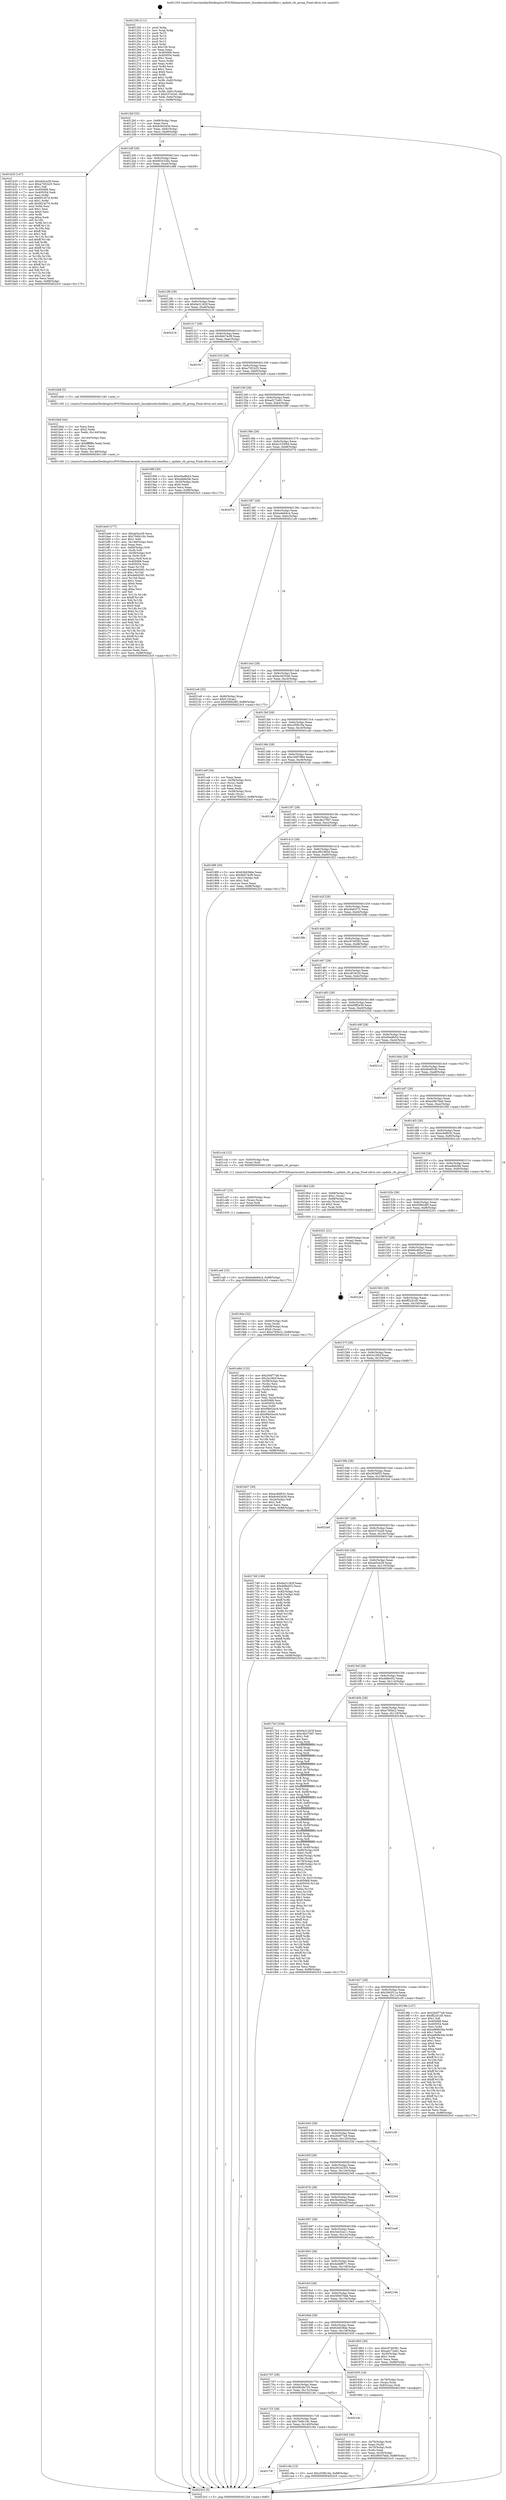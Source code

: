 digraph "0x401250" {
  label = "0x401250 (/mnt/c/Users/mathe/Desktop/tcc/POCII/binaries/extr_linuxkernelschedfair.c_update_cfs_group_Final-ollvm.out::main(0))"
  labelloc = "t"
  node[shape=record]

  Entry [label="",width=0.3,height=0.3,shape=circle,fillcolor=black,style=filled]
  "0x4012bf" [label="{
     0x4012bf [32]\l
     | [instrs]\l
     &nbsp;&nbsp;0x4012bf \<+6\>: mov -0x88(%rbp),%eax\l
     &nbsp;&nbsp;0x4012c5 \<+2\>: mov %eax,%ecx\l
     &nbsp;&nbsp;0x4012c7 \<+6\>: sub $0x8c943d3d,%ecx\l
     &nbsp;&nbsp;0x4012cd \<+6\>: mov %eax,-0x9c(%rbp)\l
     &nbsp;&nbsp;0x4012d3 \<+6\>: mov %ecx,-0xa0(%rbp)\l
     &nbsp;&nbsp;0x4012d9 \<+6\>: je 0000000000401b25 \<main+0x8d5\>\l
  }"]
  "0x401b25" [label="{
     0x401b25 [147]\l
     | [instrs]\l
     &nbsp;&nbsp;0x401b25 \<+5\>: mov $0xab5ce29,%eax\l
     &nbsp;&nbsp;0x401b2a \<+5\>: mov $0xa75f1b25,%ecx\l
     &nbsp;&nbsp;0x401b2f \<+2\>: mov $0x1,%dl\l
     &nbsp;&nbsp;0x401b31 \<+7\>: mov 0x405068,%esi\l
     &nbsp;&nbsp;0x401b38 \<+7\>: mov 0x405054,%edi\l
     &nbsp;&nbsp;0x401b3f \<+3\>: mov %esi,%r8d\l
     &nbsp;&nbsp;0x401b42 \<+7\>: sub $0x6f1457d,%r8d\l
     &nbsp;&nbsp;0x401b49 \<+4\>: sub $0x1,%r8d\l
     &nbsp;&nbsp;0x401b4d \<+7\>: add $0x6f1457d,%r8d\l
     &nbsp;&nbsp;0x401b54 \<+4\>: imul %r8d,%esi\l
     &nbsp;&nbsp;0x401b58 \<+3\>: and $0x1,%esi\l
     &nbsp;&nbsp;0x401b5b \<+3\>: cmp $0x0,%esi\l
     &nbsp;&nbsp;0x401b5e \<+4\>: sete %r9b\l
     &nbsp;&nbsp;0x401b62 \<+3\>: cmp $0xa,%edi\l
     &nbsp;&nbsp;0x401b65 \<+4\>: setl %r10b\l
     &nbsp;&nbsp;0x401b69 \<+3\>: mov %r9b,%r11b\l
     &nbsp;&nbsp;0x401b6c \<+4\>: xor $0xff,%r11b\l
     &nbsp;&nbsp;0x401b70 \<+3\>: mov %r10b,%bl\l
     &nbsp;&nbsp;0x401b73 \<+3\>: xor $0xff,%bl\l
     &nbsp;&nbsp;0x401b76 \<+3\>: xor $0x1,%dl\l
     &nbsp;&nbsp;0x401b79 \<+3\>: mov %r11b,%r14b\l
     &nbsp;&nbsp;0x401b7c \<+4\>: and $0xff,%r14b\l
     &nbsp;&nbsp;0x401b80 \<+3\>: and %dl,%r9b\l
     &nbsp;&nbsp;0x401b83 \<+3\>: mov %bl,%r15b\l
     &nbsp;&nbsp;0x401b86 \<+4\>: and $0xff,%r15b\l
     &nbsp;&nbsp;0x401b8a \<+3\>: and %dl,%r10b\l
     &nbsp;&nbsp;0x401b8d \<+3\>: or %r9b,%r14b\l
     &nbsp;&nbsp;0x401b90 \<+3\>: or %r10b,%r15b\l
     &nbsp;&nbsp;0x401b93 \<+3\>: xor %r15b,%r14b\l
     &nbsp;&nbsp;0x401b96 \<+3\>: or %bl,%r11b\l
     &nbsp;&nbsp;0x401b99 \<+4\>: xor $0xff,%r11b\l
     &nbsp;&nbsp;0x401b9d \<+3\>: or $0x1,%dl\l
     &nbsp;&nbsp;0x401ba0 \<+3\>: and %dl,%r11b\l
     &nbsp;&nbsp;0x401ba3 \<+3\>: or %r11b,%r14b\l
     &nbsp;&nbsp;0x401ba6 \<+4\>: test $0x1,%r14b\l
     &nbsp;&nbsp;0x401baa \<+3\>: cmovne %ecx,%eax\l
     &nbsp;&nbsp;0x401bad \<+6\>: mov %eax,-0x88(%rbp)\l
     &nbsp;&nbsp;0x401bb3 \<+5\>: jmp 00000000004023c5 \<main+0x1175\>\l
  }"]
  "0x4012df" [label="{
     0x4012df [28]\l
     | [instrs]\l
     &nbsp;&nbsp;0x4012df \<+5\>: jmp 00000000004012e4 \<main+0x94\>\l
     &nbsp;&nbsp;0x4012e4 \<+6\>: mov -0x9c(%rbp),%eax\l
     &nbsp;&nbsp;0x4012ea \<+5\>: sub $0x903c32bc,%eax\l
     &nbsp;&nbsp;0x4012ef \<+6\>: mov %eax,-0xa4(%rbp)\l
     &nbsp;&nbsp;0x4012f5 \<+6\>: je 0000000000401d88 \<main+0xb38\>\l
  }"]
  Exit [label="",width=0.3,height=0.3,shape=circle,fillcolor=black,style=filled,peripheries=2]
  "0x401d88" [label="{
     0x401d88\l
  }", style=dashed]
  "0x4012fb" [label="{
     0x4012fb [28]\l
     | [instrs]\l
     &nbsp;&nbsp;0x4012fb \<+5\>: jmp 0000000000401300 \<main+0xb0\>\l
     &nbsp;&nbsp;0x401300 \<+6\>: mov -0x9c(%rbp),%eax\l
     &nbsp;&nbsp;0x401306 \<+5\>: sub $0x9a31263f,%eax\l
     &nbsp;&nbsp;0x40130b \<+6\>: mov %eax,-0xa8(%rbp)\l
     &nbsp;&nbsp;0x401311 \<+6\>: je 0000000000402216 \<main+0xfc6\>\l
  }"]
  "0x401ce6" [label="{
     0x401ce6 [15]\l
     | [instrs]\l
     &nbsp;&nbsp;0x401ce6 \<+10\>: movl $0xba9e64c4,-0x88(%rbp)\l
     &nbsp;&nbsp;0x401cf0 \<+5\>: jmp 00000000004023c5 \<main+0x1175\>\l
  }"]
  "0x402216" [label="{
     0x402216\l
  }", style=dashed]
  "0x401317" [label="{
     0x401317 [28]\l
     | [instrs]\l
     &nbsp;&nbsp;0x401317 \<+5\>: jmp 000000000040131c \<main+0xcc\>\l
     &nbsp;&nbsp;0x40131c \<+6\>: mov -0x9c(%rbp),%eax\l
     &nbsp;&nbsp;0x401322 \<+5\>: sub $0x9d474cf9,%eax\l
     &nbsp;&nbsp;0x401327 \<+6\>: mov %eax,-0xac(%rbp)\l
     &nbsp;&nbsp;0x40132d \<+6\>: je 0000000000401917 \<main+0x6c7\>\l
  }"]
  "0x401cd7" [label="{
     0x401cd7 [15]\l
     | [instrs]\l
     &nbsp;&nbsp;0x401cd7 \<+4\>: mov -0x60(%rbp),%rax\l
     &nbsp;&nbsp;0x401cdb \<+3\>: mov (%rax),%rax\l
     &nbsp;&nbsp;0x401cde \<+3\>: mov %rax,%rdi\l
     &nbsp;&nbsp;0x401ce1 \<+5\>: call 0000000000401030 \<free@plt\>\l
     | [calls]\l
     &nbsp;&nbsp;0x401030 \{1\} (unknown)\l
  }"]
  "0x401917" [label="{
     0x401917\l
  }", style=dashed]
  "0x401333" [label="{
     0x401333 [28]\l
     | [instrs]\l
     &nbsp;&nbsp;0x401333 \<+5\>: jmp 0000000000401338 \<main+0xe8\>\l
     &nbsp;&nbsp;0x401338 \<+6\>: mov -0x9c(%rbp),%eax\l
     &nbsp;&nbsp;0x40133e \<+5\>: sub $0xa75f1b25,%eax\l
     &nbsp;&nbsp;0x401343 \<+6\>: mov %eax,-0xb0(%rbp)\l
     &nbsp;&nbsp;0x401349 \<+6\>: je 0000000000401bb8 \<main+0x968\>\l
  }"]
  "0x40173f" [label="{
     0x40173f\l
  }", style=dashed]
  "0x401bb8" [label="{
     0x401bb8 [5]\l
     | [instrs]\l
     &nbsp;&nbsp;0x401bb8 \<+5\>: call 0000000000401160 \<next_i\>\l
     | [calls]\l
     &nbsp;&nbsp;0x401160 \{1\} (/mnt/c/Users/mathe/Desktop/tcc/POCII/binaries/extr_linuxkernelschedfair.c_update_cfs_group_Final-ollvm.out::next_i)\l
  }"]
  "0x40134f" [label="{
     0x40134f [28]\l
     | [instrs]\l
     &nbsp;&nbsp;0x40134f \<+5\>: jmp 0000000000401354 \<main+0x104\>\l
     &nbsp;&nbsp;0x401354 \<+6\>: mov -0x9c(%rbp),%eax\l
     &nbsp;&nbsp;0x40135a \<+5\>: sub $0xad272e81,%eax\l
     &nbsp;&nbsp;0x40135f \<+6\>: mov %eax,-0xb4(%rbp)\l
     &nbsp;&nbsp;0x401365 \<+6\>: je 000000000040199f \<main+0x74f\>\l
  }"]
  "0x401c9a" [label="{
     0x401c9a [15]\l
     | [instrs]\l
     &nbsp;&nbsp;0x401c9a \<+10\>: movl $0xc05fb19a,-0x88(%rbp)\l
     &nbsp;&nbsp;0x401ca4 \<+5\>: jmp 00000000004023c5 \<main+0x1175\>\l
  }"]
  "0x40199f" [label="{
     0x40199f [30]\l
     | [instrs]\l
     &nbsp;&nbsp;0x40199f \<+5\>: mov $0xd5edfe54,%eax\l
     &nbsp;&nbsp;0x4019a4 \<+5\>: mov $0xedbfa5fe,%ecx\l
     &nbsp;&nbsp;0x4019a9 \<+3\>: mov -0x30(%rbp),%edx\l
     &nbsp;&nbsp;0x4019ac \<+3\>: cmp $0x0,%edx\l
     &nbsp;&nbsp;0x4019af \<+3\>: cmove %ecx,%eax\l
     &nbsp;&nbsp;0x4019b2 \<+6\>: mov %eax,-0x88(%rbp)\l
     &nbsp;&nbsp;0x4019b8 \<+5\>: jmp 00000000004023c5 \<main+0x1175\>\l
  }"]
  "0x40136b" [label="{
     0x40136b [28]\l
     | [instrs]\l
     &nbsp;&nbsp;0x40136b \<+5\>: jmp 0000000000401370 \<main+0x120\>\l
     &nbsp;&nbsp;0x401370 \<+6\>: mov -0x9c(%rbp),%eax\l
     &nbsp;&nbsp;0x401376 \<+5\>: sub $0xb1533f5d,%eax\l
     &nbsp;&nbsp;0x40137b \<+6\>: mov %eax,-0xb8(%rbp)\l
     &nbsp;&nbsp;0x401381 \<+6\>: je 000000000040207d \<main+0xe2d\>\l
  }"]
  "0x401723" [label="{
     0x401723 [28]\l
     | [instrs]\l
     &nbsp;&nbsp;0x401723 \<+5\>: jmp 0000000000401728 \<main+0x4d8\>\l
     &nbsp;&nbsp;0x401728 \<+6\>: mov -0x9c(%rbp),%eax\l
     &nbsp;&nbsp;0x40172e \<+5\>: sub $0x70d0c18c,%eax\l
     &nbsp;&nbsp;0x401733 \<+6\>: mov %eax,-0x140(%rbp)\l
     &nbsp;&nbsp;0x401739 \<+6\>: je 0000000000401c9a \<main+0xa4a\>\l
  }"]
  "0x40207d" [label="{
     0x40207d\l
  }", style=dashed]
  "0x401387" [label="{
     0x401387 [28]\l
     | [instrs]\l
     &nbsp;&nbsp;0x401387 \<+5\>: jmp 000000000040138c \<main+0x13c\>\l
     &nbsp;&nbsp;0x40138c \<+6\>: mov -0x9c(%rbp),%eax\l
     &nbsp;&nbsp;0x401392 \<+5\>: sub $0xba9e64c4,%eax\l
     &nbsp;&nbsp;0x401397 \<+6\>: mov %eax,-0xbc(%rbp)\l
     &nbsp;&nbsp;0x40139d \<+6\>: je 00000000004021e8 \<main+0xf98\>\l
  }"]
  "0x40218c" [label="{
     0x40218c\l
  }", style=dashed]
  "0x4021e8" [label="{
     0x4021e8 [25]\l
     | [instrs]\l
     &nbsp;&nbsp;0x4021e8 \<+4\>: mov -0x80(%rbp),%rax\l
     &nbsp;&nbsp;0x4021ec \<+6\>: movl $0x0,(%rax)\l
     &nbsp;&nbsp;0x4021f2 \<+10\>: movl $0xf3992df5,-0x88(%rbp)\l
     &nbsp;&nbsp;0x4021fc \<+5\>: jmp 00000000004023c5 \<main+0x1175\>\l
  }"]
  "0x4013a3" [label="{
     0x4013a3 [28]\l
     | [instrs]\l
     &nbsp;&nbsp;0x4013a3 \<+5\>: jmp 00000000004013a8 \<main+0x158\>\l
     &nbsp;&nbsp;0x4013a8 \<+6\>: mov -0x9c(%rbp),%eax\l
     &nbsp;&nbsp;0x4013ae \<+5\>: sub $0xbc443546,%eax\l
     &nbsp;&nbsp;0x4013b3 \<+6\>: mov %eax,-0xc0(%rbp)\l
     &nbsp;&nbsp;0x4013b9 \<+6\>: je 000000000040211f \<main+0xecf\>\l
  }"]
  "0x401be9" [label="{
     0x401be9 [177]\l
     | [instrs]\l
     &nbsp;&nbsp;0x401be9 \<+5\>: mov $0xab5ce29,%ecx\l
     &nbsp;&nbsp;0x401bee \<+5\>: mov $0x70d0c18c,%edx\l
     &nbsp;&nbsp;0x401bf3 \<+3\>: mov $0x1,%dil\l
     &nbsp;&nbsp;0x401bf6 \<+6\>: mov -0x148(%rbp),%esi\l
     &nbsp;&nbsp;0x401bfc \<+3\>: imul %eax,%esi\l
     &nbsp;&nbsp;0x401bff \<+4\>: mov -0x60(%rbp),%r8\l
     &nbsp;&nbsp;0x401c03 \<+3\>: mov (%r8),%r8\l
     &nbsp;&nbsp;0x401c06 \<+4\>: mov -0x58(%rbp),%r9\l
     &nbsp;&nbsp;0x401c0a \<+3\>: movslq (%r9),%r9\l
     &nbsp;&nbsp;0x401c0d \<+4\>: mov %esi,(%r8,%r9,4)\l
     &nbsp;&nbsp;0x401c11 \<+7\>: mov 0x405068,%eax\l
     &nbsp;&nbsp;0x401c18 \<+7\>: mov 0x405054,%esi\l
     &nbsp;&nbsp;0x401c1f \<+3\>: mov %eax,%r10d\l
     &nbsp;&nbsp;0x401c22 \<+7\>: add $0x4e6420f1,%r10d\l
     &nbsp;&nbsp;0x401c29 \<+4\>: sub $0x1,%r10d\l
     &nbsp;&nbsp;0x401c2d \<+7\>: sub $0x4e6420f1,%r10d\l
     &nbsp;&nbsp;0x401c34 \<+4\>: imul %r10d,%eax\l
     &nbsp;&nbsp;0x401c38 \<+3\>: and $0x1,%eax\l
     &nbsp;&nbsp;0x401c3b \<+3\>: cmp $0x0,%eax\l
     &nbsp;&nbsp;0x401c3e \<+4\>: sete %r11b\l
     &nbsp;&nbsp;0x401c42 \<+3\>: cmp $0xa,%esi\l
     &nbsp;&nbsp;0x401c45 \<+3\>: setl %bl\l
     &nbsp;&nbsp;0x401c48 \<+3\>: mov %r11b,%r14b\l
     &nbsp;&nbsp;0x401c4b \<+4\>: xor $0xff,%r14b\l
     &nbsp;&nbsp;0x401c4f \<+3\>: mov %bl,%r15b\l
     &nbsp;&nbsp;0x401c52 \<+4\>: xor $0xff,%r15b\l
     &nbsp;&nbsp;0x401c56 \<+4\>: xor $0x0,%dil\l
     &nbsp;&nbsp;0x401c5a \<+3\>: mov %r14b,%r12b\l
     &nbsp;&nbsp;0x401c5d \<+4\>: and $0x0,%r12b\l
     &nbsp;&nbsp;0x401c61 \<+3\>: and %dil,%r11b\l
     &nbsp;&nbsp;0x401c64 \<+3\>: mov %r15b,%r13b\l
     &nbsp;&nbsp;0x401c67 \<+4\>: and $0x0,%r13b\l
     &nbsp;&nbsp;0x401c6b \<+3\>: and %dil,%bl\l
     &nbsp;&nbsp;0x401c6e \<+3\>: or %r11b,%r12b\l
     &nbsp;&nbsp;0x401c71 \<+3\>: or %bl,%r13b\l
     &nbsp;&nbsp;0x401c74 \<+3\>: xor %r13b,%r12b\l
     &nbsp;&nbsp;0x401c77 \<+3\>: or %r15b,%r14b\l
     &nbsp;&nbsp;0x401c7a \<+4\>: xor $0xff,%r14b\l
     &nbsp;&nbsp;0x401c7e \<+4\>: or $0x0,%dil\l
     &nbsp;&nbsp;0x401c82 \<+3\>: and %dil,%r14b\l
     &nbsp;&nbsp;0x401c85 \<+3\>: or %r14b,%r12b\l
     &nbsp;&nbsp;0x401c88 \<+4\>: test $0x1,%r12b\l
     &nbsp;&nbsp;0x401c8c \<+3\>: cmovne %edx,%ecx\l
     &nbsp;&nbsp;0x401c8f \<+6\>: mov %ecx,-0x88(%rbp)\l
     &nbsp;&nbsp;0x401c95 \<+5\>: jmp 00000000004023c5 \<main+0x1175\>\l
  }"]
  "0x40211f" [label="{
     0x40211f\l
  }", style=dashed]
  "0x4013bf" [label="{
     0x4013bf [28]\l
     | [instrs]\l
     &nbsp;&nbsp;0x4013bf \<+5\>: jmp 00000000004013c4 \<main+0x174\>\l
     &nbsp;&nbsp;0x4013c4 \<+6\>: mov -0x9c(%rbp),%eax\l
     &nbsp;&nbsp;0x4013ca \<+5\>: sub $0xc05fb19a,%eax\l
     &nbsp;&nbsp;0x4013cf \<+6\>: mov %eax,-0xc4(%rbp)\l
     &nbsp;&nbsp;0x4013d5 \<+6\>: je 0000000000401ca9 \<main+0xa59\>\l
  }"]
  "0x401bbd" [label="{
     0x401bbd [44]\l
     | [instrs]\l
     &nbsp;&nbsp;0x401bbd \<+2\>: xor %ecx,%ecx\l
     &nbsp;&nbsp;0x401bbf \<+5\>: mov $0x2,%edx\l
     &nbsp;&nbsp;0x401bc4 \<+6\>: mov %edx,-0x144(%rbp)\l
     &nbsp;&nbsp;0x401bca \<+1\>: cltd\l
     &nbsp;&nbsp;0x401bcb \<+6\>: mov -0x144(%rbp),%esi\l
     &nbsp;&nbsp;0x401bd1 \<+2\>: idiv %esi\l
     &nbsp;&nbsp;0x401bd3 \<+6\>: imul $0xfffffffe,%edx,%edx\l
     &nbsp;&nbsp;0x401bd9 \<+3\>: sub $0x1,%ecx\l
     &nbsp;&nbsp;0x401bdc \<+2\>: sub %ecx,%edx\l
     &nbsp;&nbsp;0x401bde \<+6\>: mov %edx,-0x148(%rbp)\l
     &nbsp;&nbsp;0x401be4 \<+5\>: call 0000000000401160 \<next_i\>\l
     | [calls]\l
     &nbsp;&nbsp;0x401160 \{1\} (/mnt/c/Users/mathe/Desktop/tcc/POCII/binaries/extr_linuxkernelschedfair.c_update_cfs_group_Final-ollvm.out::next_i)\l
  }"]
  "0x401ca9" [label="{
     0x401ca9 [34]\l
     | [instrs]\l
     &nbsp;&nbsp;0x401ca9 \<+2\>: xor %eax,%eax\l
     &nbsp;&nbsp;0x401cab \<+4\>: mov -0x58(%rbp),%rcx\l
     &nbsp;&nbsp;0x401caf \<+2\>: mov (%rcx),%edx\l
     &nbsp;&nbsp;0x401cb1 \<+3\>: sub $0x1,%eax\l
     &nbsp;&nbsp;0x401cb4 \<+2\>: sub %eax,%edx\l
     &nbsp;&nbsp;0x401cb6 \<+4\>: mov -0x58(%rbp),%rcx\l
     &nbsp;&nbsp;0x401cba \<+2\>: mov %edx,(%rcx)\l
     &nbsp;&nbsp;0x401cbc \<+10\>: movl $0xe785bc2,-0x88(%rbp)\l
     &nbsp;&nbsp;0x401cc6 \<+5\>: jmp 00000000004023c5 \<main+0x1175\>\l
  }"]
  "0x4013db" [label="{
     0x4013db [28]\l
     | [instrs]\l
     &nbsp;&nbsp;0x4013db \<+5\>: jmp 00000000004013e0 \<main+0x190\>\l
     &nbsp;&nbsp;0x4013e0 \<+6\>: mov -0x9c(%rbp),%eax\l
     &nbsp;&nbsp;0x4013e6 \<+5\>: sub $0xc3d97884,%eax\l
     &nbsp;&nbsp;0x4013eb \<+6\>: mov %eax,-0xc8(%rbp)\l
     &nbsp;&nbsp;0x4013f1 \<+6\>: je 00000000004021d4 \<main+0xf84\>\l
  }"]
  "0x4019da" [label="{
     0x4019da [32]\l
     | [instrs]\l
     &nbsp;&nbsp;0x4019da \<+4\>: mov -0x60(%rbp),%rdi\l
     &nbsp;&nbsp;0x4019de \<+3\>: mov %rax,(%rdi)\l
     &nbsp;&nbsp;0x4019e1 \<+4\>: mov -0x58(%rbp),%rax\l
     &nbsp;&nbsp;0x4019e5 \<+6\>: movl $0x0,(%rax)\l
     &nbsp;&nbsp;0x4019eb \<+10\>: movl $0xe785bc2,-0x88(%rbp)\l
     &nbsp;&nbsp;0x4019f5 \<+5\>: jmp 00000000004023c5 \<main+0x1175\>\l
  }"]
  "0x4021d4" [label="{
     0x4021d4\l
  }", style=dashed]
  "0x4013f7" [label="{
     0x4013f7 [28]\l
     | [instrs]\l
     &nbsp;&nbsp;0x4013f7 \<+5\>: jmp 00000000004013fc \<main+0x1ac\>\l
     &nbsp;&nbsp;0x4013fc \<+6\>: mov -0x9c(%rbp),%eax\l
     &nbsp;&nbsp;0x401402 \<+5\>: sub $0xc4b279d7,%eax\l
     &nbsp;&nbsp;0x401407 \<+6\>: mov %eax,-0xcc(%rbp)\l
     &nbsp;&nbsp;0x40140d \<+6\>: je 00000000004018f9 \<main+0x6a9\>\l
  }"]
  "0x401945" [label="{
     0x401945 [30]\l
     | [instrs]\l
     &nbsp;&nbsp;0x401945 \<+4\>: mov -0x70(%rbp),%rdi\l
     &nbsp;&nbsp;0x401949 \<+2\>: mov %eax,(%rdi)\l
     &nbsp;&nbsp;0x40194b \<+4\>: mov -0x70(%rbp),%rdi\l
     &nbsp;&nbsp;0x40194f \<+2\>: mov (%rdi),%eax\l
     &nbsp;&nbsp;0x401951 \<+3\>: mov %eax,-0x30(%rbp)\l
     &nbsp;&nbsp;0x401954 \<+10\>: movl $0x580d7bbb,-0x88(%rbp)\l
     &nbsp;&nbsp;0x40195e \<+5\>: jmp 00000000004023c5 \<main+0x1175\>\l
  }"]
  "0x4018f9" [label="{
     0x4018f9 [30]\l
     | [instrs]\l
     &nbsp;&nbsp;0x4018f9 \<+5\>: mov $0x62b638de,%eax\l
     &nbsp;&nbsp;0x4018fe \<+5\>: mov $0x9d474cf9,%ecx\l
     &nbsp;&nbsp;0x401903 \<+3\>: mov -0x31(%rbp),%dl\l
     &nbsp;&nbsp;0x401906 \<+3\>: test $0x1,%dl\l
     &nbsp;&nbsp;0x401909 \<+3\>: cmovne %ecx,%eax\l
     &nbsp;&nbsp;0x40190c \<+6\>: mov %eax,-0x88(%rbp)\l
     &nbsp;&nbsp;0x401912 \<+5\>: jmp 00000000004023c5 \<main+0x1175\>\l
  }"]
  "0x401413" [label="{
     0x401413 [28]\l
     | [instrs]\l
     &nbsp;&nbsp;0x401413 \<+5\>: jmp 0000000000401418 \<main+0x1c8\>\l
     &nbsp;&nbsp;0x401418 \<+6\>: mov -0x9c(%rbp),%eax\l
     &nbsp;&nbsp;0x40141e \<+5\>: sub $0xc691993d,%eax\l
     &nbsp;&nbsp;0x401423 \<+6\>: mov %eax,-0xd0(%rbp)\l
     &nbsp;&nbsp;0x401429 \<+6\>: je 0000000000401f22 \<main+0xcd2\>\l
  }"]
  "0x401707" [label="{
     0x401707 [28]\l
     | [instrs]\l
     &nbsp;&nbsp;0x401707 \<+5\>: jmp 000000000040170c \<main+0x4bc\>\l
     &nbsp;&nbsp;0x40170c \<+6\>: mov -0x9c(%rbp),%eax\l
     &nbsp;&nbsp;0x401712 \<+5\>: sub $0x682de720,%eax\l
     &nbsp;&nbsp;0x401717 \<+6\>: mov %eax,-0x13c(%rbp)\l
     &nbsp;&nbsp;0x40171d \<+6\>: je 000000000040218c \<main+0xf3c\>\l
  }"]
  "0x401f22" [label="{
     0x401f22\l
  }", style=dashed]
  "0x40142f" [label="{
     0x40142f [28]\l
     | [instrs]\l
     &nbsp;&nbsp;0x40142f \<+5\>: jmp 0000000000401434 \<main+0x1e4\>\l
     &nbsp;&nbsp;0x401434 \<+6\>: mov -0x9c(%rbp),%eax\l
     &nbsp;&nbsp;0x40143a \<+5\>: sub $0xc6afc572,%eax\l
     &nbsp;&nbsp;0x40143f \<+6\>: mov %eax,-0xd4(%rbp)\l
     &nbsp;&nbsp;0x401445 \<+6\>: je 0000000000401f9b \<main+0xd4b\>\l
  }"]
  "0x401935" [label="{
     0x401935 [16]\l
     | [instrs]\l
     &nbsp;&nbsp;0x401935 \<+4\>: mov -0x78(%rbp),%rax\l
     &nbsp;&nbsp;0x401939 \<+3\>: mov (%rax),%rax\l
     &nbsp;&nbsp;0x40193c \<+4\>: mov 0x8(%rax),%rdi\l
     &nbsp;&nbsp;0x401940 \<+5\>: call 0000000000401060 \<atoi@plt\>\l
     | [calls]\l
     &nbsp;&nbsp;0x401060 \{1\} (unknown)\l
  }"]
  "0x401f9b" [label="{
     0x401f9b\l
  }", style=dashed]
  "0x40144b" [label="{
     0x40144b [28]\l
     | [instrs]\l
     &nbsp;&nbsp;0x40144b \<+5\>: jmp 0000000000401450 \<main+0x200\>\l
     &nbsp;&nbsp;0x401450 \<+6\>: mov -0x9c(%rbp),%eax\l
     &nbsp;&nbsp;0x401456 \<+5\>: sub $0xc9749381,%eax\l
     &nbsp;&nbsp;0x40145b \<+6\>: mov %eax,-0xd8(%rbp)\l
     &nbsp;&nbsp;0x401461 \<+6\>: je 0000000000401981 \<main+0x731\>\l
  }"]
  "0x4016eb" [label="{
     0x4016eb [28]\l
     | [instrs]\l
     &nbsp;&nbsp;0x4016eb \<+5\>: jmp 00000000004016f0 \<main+0x4a0\>\l
     &nbsp;&nbsp;0x4016f0 \<+6\>: mov -0x9c(%rbp),%eax\l
     &nbsp;&nbsp;0x4016f6 \<+5\>: sub $0x62b638de,%eax\l
     &nbsp;&nbsp;0x4016fb \<+6\>: mov %eax,-0x138(%rbp)\l
     &nbsp;&nbsp;0x401701 \<+6\>: je 0000000000401935 \<main+0x6e5\>\l
  }"]
  "0x401981" [label="{
     0x401981\l
  }", style=dashed]
  "0x401467" [label="{
     0x401467 [28]\l
     | [instrs]\l
     &nbsp;&nbsp;0x401467 \<+5\>: jmp 000000000040146c \<main+0x21c\>\l
     &nbsp;&nbsp;0x40146c \<+6\>: mov -0x9c(%rbp),%eax\l
     &nbsp;&nbsp;0x401472 \<+5\>: sub $0xcdf19c20,%eax\l
     &nbsp;&nbsp;0x401477 \<+6\>: mov %eax,-0xdc(%rbp)\l
     &nbsp;&nbsp;0x40147d \<+6\>: je 000000000040208c \<main+0xe3c\>\l
  }"]
  "0x401963" [label="{
     0x401963 [30]\l
     | [instrs]\l
     &nbsp;&nbsp;0x401963 \<+5\>: mov $0xc9749381,%eax\l
     &nbsp;&nbsp;0x401968 \<+5\>: mov $0xad272e81,%ecx\l
     &nbsp;&nbsp;0x40196d \<+3\>: mov -0x30(%rbp),%edx\l
     &nbsp;&nbsp;0x401970 \<+3\>: cmp $0x1,%edx\l
     &nbsp;&nbsp;0x401973 \<+3\>: cmovl %ecx,%eax\l
     &nbsp;&nbsp;0x401976 \<+6\>: mov %eax,-0x88(%rbp)\l
     &nbsp;&nbsp;0x40197c \<+5\>: jmp 00000000004023c5 \<main+0x1175\>\l
  }"]
  "0x40208c" [label="{
     0x40208c\l
  }", style=dashed]
  "0x401483" [label="{
     0x401483 [28]\l
     | [instrs]\l
     &nbsp;&nbsp;0x401483 \<+5\>: jmp 0000000000401488 \<main+0x238\>\l
     &nbsp;&nbsp;0x401488 \<+6\>: mov -0x9c(%rbp),%eax\l
     &nbsp;&nbsp;0x40148e \<+5\>: sub $0xd0ff2e39,%eax\l
     &nbsp;&nbsp;0x401493 \<+6\>: mov %eax,-0xe0(%rbp)\l
     &nbsp;&nbsp;0x401499 \<+6\>: je 0000000000402320 \<main+0x10d0\>\l
  }"]
  "0x4016cf" [label="{
     0x4016cf [28]\l
     | [instrs]\l
     &nbsp;&nbsp;0x4016cf \<+5\>: jmp 00000000004016d4 \<main+0x484\>\l
     &nbsp;&nbsp;0x4016d4 \<+6\>: mov -0x9c(%rbp),%eax\l
     &nbsp;&nbsp;0x4016da \<+5\>: sub $0x580d7bbb,%eax\l
     &nbsp;&nbsp;0x4016df \<+6\>: mov %eax,-0x134(%rbp)\l
     &nbsp;&nbsp;0x4016e5 \<+6\>: je 0000000000401963 \<main+0x713\>\l
  }"]
  "0x402320" [label="{
     0x402320\l
  }", style=dashed]
  "0x40149f" [label="{
     0x40149f [28]\l
     | [instrs]\l
     &nbsp;&nbsp;0x40149f \<+5\>: jmp 00000000004014a4 \<main+0x254\>\l
     &nbsp;&nbsp;0x4014a4 \<+6\>: mov -0x9c(%rbp),%eax\l
     &nbsp;&nbsp;0x4014aa \<+5\>: sub $0xd5edfe54,%eax\l
     &nbsp;&nbsp;0x4014af \<+6\>: mov %eax,-0xe4(%rbp)\l
     &nbsp;&nbsp;0x4014b5 \<+6\>: je 00000000004021c5 \<main+0xf75\>\l
  }"]
  "0x40219b" [label="{
     0x40219b\l
  }", style=dashed]
  "0x4021c5" [label="{
     0x4021c5\l
  }", style=dashed]
  "0x4014bb" [label="{
     0x4014bb [28]\l
     | [instrs]\l
     &nbsp;&nbsp;0x4014bb \<+5\>: jmp 00000000004014c0 \<main+0x270\>\l
     &nbsp;&nbsp;0x4014c0 \<+6\>: mov -0x9c(%rbp),%eax\l
     &nbsp;&nbsp;0x4014c6 \<+5\>: sub $0xd6a95cfb,%eax\l
     &nbsp;&nbsp;0x4014cb \<+6\>: mov %eax,-0xe8(%rbp)\l
     &nbsp;&nbsp;0x4014d1 \<+6\>: je 0000000000401e10 \<main+0xbc0\>\l
  }"]
  "0x4016b3" [label="{
     0x4016b3 [28]\l
     | [instrs]\l
     &nbsp;&nbsp;0x4016b3 \<+5\>: jmp 00000000004016b8 \<main+0x468\>\l
     &nbsp;&nbsp;0x4016b8 \<+6\>: mov -0x9c(%rbp),%eax\l
     &nbsp;&nbsp;0x4016be \<+5\>: sub $0x4eddf671,%eax\l
     &nbsp;&nbsp;0x4016c3 \<+6\>: mov %eax,-0x130(%rbp)\l
     &nbsp;&nbsp;0x4016c9 \<+6\>: je 000000000040219b \<main+0xf4b\>\l
  }"]
  "0x401e10" [label="{
     0x401e10\l
  }", style=dashed]
  "0x4014d7" [label="{
     0x4014d7 [28]\l
     | [instrs]\l
     &nbsp;&nbsp;0x4014d7 \<+5\>: jmp 00000000004014dc \<main+0x28c\>\l
     &nbsp;&nbsp;0x4014dc \<+6\>: mov -0x9c(%rbp),%eax\l
     &nbsp;&nbsp;0x4014e2 \<+5\>: sub $0xe28b7da6,%eax\l
     &nbsp;&nbsp;0x4014e7 \<+6\>: mov %eax,-0xec(%rbp)\l
     &nbsp;&nbsp;0x4014ed \<+6\>: je 0000000000401f40 \<main+0xcf0\>\l
  }"]
  "0x401e1f" [label="{
     0x401e1f\l
  }", style=dashed]
  "0x401f40" [label="{
     0x401f40\l
  }", style=dashed]
  "0x4014f3" [label="{
     0x4014f3 [28]\l
     | [instrs]\l
     &nbsp;&nbsp;0x4014f3 \<+5\>: jmp 00000000004014f8 \<main+0x2a8\>\l
     &nbsp;&nbsp;0x4014f8 \<+6\>: mov -0x9c(%rbp),%eax\l
     &nbsp;&nbsp;0x4014fe \<+5\>: sub $0xec9df032,%eax\l
     &nbsp;&nbsp;0x401503 \<+6\>: mov %eax,-0xf0(%rbp)\l
     &nbsp;&nbsp;0x401509 \<+6\>: je 0000000000401ccb \<main+0xa7b\>\l
  }"]
  "0x401697" [label="{
     0x401697 [28]\l
     | [instrs]\l
     &nbsp;&nbsp;0x401697 \<+5\>: jmp 000000000040169c \<main+0x44c\>\l
     &nbsp;&nbsp;0x40169c \<+6\>: mov -0x9c(%rbp),%eax\l
     &nbsp;&nbsp;0x4016a2 \<+5\>: sub $0x3e432a11,%eax\l
     &nbsp;&nbsp;0x4016a7 \<+6\>: mov %eax,-0x12c(%rbp)\l
     &nbsp;&nbsp;0x4016ad \<+6\>: je 0000000000401e1f \<main+0xbcf\>\l
  }"]
  "0x401ccb" [label="{
     0x401ccb [12]\l
     | [instrs]\l
     &nbsp;&nbsp;0x401ccb \<+4\>: mov -0x60(%rbp),%rax\l
     &nbsp;&nbsp;0x401ccf \<+3\>: mov (%rax),%rdi\l
     &nbsp;&nbsp;0x401cd2 \<+5\>: call 0000000000401240 \<update_cfs_group\>\l
     | [calls]\l
     &nbsp;&nbsp;0x401240 \{1\} (/mnt/c/Users/mathe/Desktop/tcc/POCII/binaries/extr_linuxkernelschedfair.c_update_cfs_group_Final-ollvm.out::update_cfs_group)\l
  }"]
  "0x40150f" [label="{
     0x40150f [28]\l
     | [instrs]\l
     &nbsp;&nbsp;0x40150f \<+5\>: jmp 0000000000401514 \<main+0x2c4\>\l
     &nbsp;&nbsp;0x401514 \<+6\>: mov -0x9c(%rbp),%eax\l
     &nbsp;&nbsp;0x40151a \<+5\>: sub $0xedbfa5fe,%eax\l
     &nbsp;&nbsp;0x40151f \<+6\>: mov %eax,-0xf4(%rbp)\l
     &nbsp;&nbsp;0x401525 \<+6\>: je 00000000004019bd \<main+0x76d\>\l
  }"]
  "0x401ea8" [label="{
     0x401ea8\l
  }", style=dashed]
  "0x4019bd" [label="{
     0x4019bd [29]\l
     | [instrs]\l
     &nbsp;&nbsp;0x4019bd \<+4\>: mov -0x68(%rbp),%rax\l
     &nbsp;&nbsp;0x4019c1 \<+6\>: movl $0x1,(%rax)\l
     &nbsp;&nbsp;0x4019c7 \<+4\>: mov -0x68(%rbp),%rax\l
     &nbsp;&nbsp;0x4019cb \<+3\>: movslq (%rax),%rax\l
     &nbsp;&nbsp;0x4019ce \<+4\>: shl $0x2,%rax\l
     &nbsp;&nbsp;0x4019d2 \<+3\>: mov %rax,%rdi\l
     &nbsp;&nbsp;0x4019d5 \<+5\>: call 0000000000401050 \<malloc@plt\>\l
     | [calls]\l
     &nbsp;&nbsp;0x401050 \{1\} (unknown)\l
  }"]
  "0x40152b" [label="{
     0x40152b [28]\l
     | [instrs]\l
     &nbsp;&nbsp;0x40152b \<+5\>: jmp 0000000000401530 \<main+0x2e0\>\l
     &nbsp;&nbsp;0x401530 \<+6\>: mov -0x9c(%rbp),%eax\l
     &nbsp;&nbsp;0x401536 \<+5\>: sub $0xf3992df5,%eax\l
     &nbsp;&nbsp;0x40153b \<+6\>: mov %eax,-0xf8(%rbp)\l
     &nbsp;&nbsp;0x401541 \<+6\>: je 0000000000402201 \<main+0xfb1\>\l
  }"]
  "0x40167b" [label="{
     0x40167b [28]\l
     | [instrs]\l
     &nbsp;&nbsp;0x40167b \<+5\>: jmp 0000000000401680 \<main+0x430\>\l
     &nbsp;&nbsp;0x401680 \<+6\>: mov -0x9c(%rbp),%eax\l
     &nbsp;&nbsp;0x401686 \<+5\>: sub $0x3beb9aaf,%eax\l
     &nbsp;&nbsp;0x40168b \<+6\>: mov %eax,-0x128(%rbp)\l
     &nbsp;&nbsp;0x401691 \<+6\>: je 0000000000401ea8 \<main+0xc58\>\l
  }"]
  "0x402201" [label="{
     0x402201 [21]\l
     | [instrs]\l
     &nbsp;&nbsp;0x402201 \<+4\>: mov -0x80(%rbp),%rax\l
     &nbsp;&nbsp;0x402205 \<+2\>: mov (%rax),%eax\l
     &nbsp;&nbsp;0x402207 \<+4\>: lea -0x28(%rbp),%rsp\l
     &nbsp;&nbsp;0x40220b \<+1\>: pop %rbx\l
     &nbsp;&nbsp;0x40220c \<+2\>: pop %r12\l
     &nbsp;&nbsp;0x40220e \<+2\>: pop %r13\l
     &nbsp;&nbsp;0x402210 \<+2\>: pop %r14\l
     &nbsp;&nbsp;0x402212 \<+2\>: pop %r15\l
     &nbsp;&nbsp;0x402214 \<+1\>: pop %rbp\l
     &nbsp;&nbsp;0x402215 \<+1\>: ret\l
  }"]
  "0x401547" [label="{
     0x401547 [28]\l
     | [instrs]\l
     &nbsp;&nbsp;0x401547 \<+5\>: jmp 000000000040154c \<main+0x2fc\>\l
     &nbsp;&nbsp;0x40154c \<+6\>: mov -0x9c(%rbp),%eax\l
     &nbsp;&nbsp;0x401552 \<+5\>: sub $0xfdc482a7,%eax\l
     &nbsp;&nbsp;0x401557 \<+6\>: mov %eax,-0xfc(%rbp)\l
     &nbsp;&nbsp;0x40155d \<+6\>: je 00000000004022e3 \<main+0x1093\>\l
  }"]
  "0x402345" [label="{
     0x402345\l
  }", style=dashed]
  "0x4022e3" [label="{
     0x4022e3\l
  }", style=dashed]
  "0x401563" [label="{
     0x401563 [28]\l
     | [instrs]\l
     &nbsp;&nbsp;0x401563 \<+5\>: jmp 0000000000401568 \<main+0x318\>\l
     &nbsp;&nbsp;0x401568 \<+6\>: mov -0x9c(%rbp),%eax\l
     &nbsp;&nbsp;0x40156e \<+5\>: sub $0xff22d1d5,%eax\l
     &nbsp;&nbsp;0x401573 \<+6\>: mov %eax,-0x100(%rbp)\l
     &nbsp;&nbsp;0x401579 \<+6\>: je 0000000000401a8d \<main+0x83d\>\l
  }"]
  "0x40165f" [label="{
     0x40165f [28]\l
     | [instrs]\l
     &nbsp;&nbsp;0x40165f \<+5\>: jmp 0000000000401664 \<main+0x414\>\l
     &nbsp;&nbsp;0x401664 \<+6\>: mov -0x9c(%rbp),%eax\l
     &nbsp;&nbsp;0x40166a \<+5\>: sub $0x291b2355,%eax\l
     &nbsp;&nbsp;0x40166f \<+6\>: mov %eax,-0x124(%rbp)\l
     &nbsp;&nbsp;0x401675 \<+6\>: je 0000000000402345 \<main+0x10f5\>\l
  }"]
  "0x401a8d" [label="{
     0x401a8d [122]\l
     | [instrs]\l
     &nbsp;&nbsp;0x401a8d \<+5\>: mov $0x264f77a9,%eax\l
     &nbsp;&nbsp;0x401a92 \<+5\>: mov $0x2a16fcf,%ecx\l
     &nbsp;&nbsp;0x401a97 \<+4\>: mov -0x58(%rbp),%rdx\l
     &nbsp;&nbsp;0x401a9b \<+2\>: mov (%rdx),%esi\l
     &nbsp;&nbsp;0x401a9d \<+4\>: mov -0x68(%rbp),%rdx\l
     &nbsp;&nbsp;0x401aa1 \<+2\>: cmp (%rdx),%esi\l
     &nbsp;&nbsp;0x401aa3 \<+4\>: setl %dil\l
     &nbsp;&nbsp;0x401aa7 \<+4\>: and $0x1,%dil\l
     &nbsp;&nbsp;0x401aab \<+4\>: mov %dil,-0x2a(%rbp)\l
     &nbsp;&nbsp;0x401aaf \<+7\>: mov 0x405068,%esi\l
     &nbsp;&nbsp;0x401ab6 \<+8\>: mov 0x405054,%r8d\l
     &nbsp;&nbsp;0x401abe \<+3\>: mov %esi,%r9d\l
     &nbsp;&nbsp;0x401ac1 \<+7\>: add $0x99b02ec9,%r9d\l
     &nbsp;&nbsp;0x401ac8 \<+4\>: sub $0x1,%r9d\l
     &nbsp;&nbsp;0x401acc \<+7\>: sub $0x99b02ec9,%r9d\l
     &nbsp;&nbsp;0x401ad3 \<+4\>: imul %r9d,%esi\l
     &nbsp;&nbsp;0x401ad7 \<+3\>: and $0x1,%esi\l
     &nbsp;&nbsp;0x401ada \<+3\>: cmp $0x0,%esi\l
     &nbsp;&nbsp;0x401add \<+4\>: sete %dil\l
     &nbsp;&nbsp;0x401ae1 \<+4\>: cmp $0xa,%r8d\l
     &nbsp;&nbsp;0x401ae5 \<+4\>: setl %r10b\l
     &nbsp;&nbsp;0x401ae9 \<+3\>: mov %dil,%r11b\l
     &nbsp;&nbsp;0x401aec \<+3\>: and %r10b,%r11b\l
     &nbsp;&nbsp;0x401aef \<+3\>: xor %r10b,%dil\l
     &nbsp;&nbsp;0x401af2 \<+3\>: or %dil,%r11b\l
     &nbsp;&nbsp;0x401af5 \<+4\>: test $0x1,%r11b\l
     &nbsp;&nbsp;0x401af9 \<+3\>: cmovne %ecx,%eax\l
     &nbsp;&nbsp;0x401afc \<+6\>: mov %eax,-0x88(%rbp)\l
     &nbsp;&nbsp;0x401b02 \<+5\>: jmp 00000000004023c5 \<main+0x1175\>\l
  }"]
  "0x40157f" [label="{
     0x40157f [28]\l
     | [instrs]\l
     &nbsp;&nbsp;0x40157f \<+5\>: jmp 0000000000401584 \<main+0x334\>\l
     &nbsp;&nbsp;0x401584 \<+6\>: mov -0x9c(%rbp),%eax\l
     &nbsp;&nbsp;0x40158a \<+5\>: sub $0x2a16fcf,%eax\l
     &nbsp;&nbsp;0x40158f \<+6\>: mov %eax,-0x104(%rbp)\l
     &nbsp;&nbsp;0x401595 \<+6\>: je 0000000000401b07 \<main+0x8b7\>\l
  }"]
  "0x40225b" [label="{
     0x40225b\l
  }", style=dashed]
  "0x401b07" [label="{
     0x401b07 [30]\l
     | [instrs]\l
     &nbsp;&nbsp;0x401b07 \<+5\>: mov $0xec9df032,%eax\l
     &nbsp;&nbsp;0x401b0c \<+5\>: mov $0x8c943d3d,%ecx\l
     &nbsp;&nbsp;0x401b11 \<+3\>: mov -0x2a(%rbp),%dl\l
     &nbsp;&nbsp;0x401b14 \<+3\>: test $0x1,%dl\l
     &nbsp;&nbsp;0x401b17 \<+3\>: cmovne %ecx,%eax\l
     &nbsp;&nbsp;0x401b1a \<+6\>: mov %eax,-0x88(%rbp)\l
     &nbsp;&nbsp;0x401b20 \<+5\>: jmp 00000000004023c5 \<main+0x1175\>\l
  }"]
  "0x40159b" [label="{
     0x40159b [28]\l
     | [instrs]\l
     &nbsp;&nbsp;0x40159b \<+5\>: jmp 00000000004015a0 \<main+0x350\>\l
     &nbsp;&nbsp;0x4015a0 \<+6\>: mov -0x9c(%rbp),%eax\l
     &nbsp;&nbsp;0x4015a6 \<+5\>: sub $0x3936f55,%eax\l
     &nbsp;&nbsp;0x4015ab \<+6\>: mov %eax,-0x108(%rbp)\l
     &nbsp;&nbsp;0x4015b1 \<+6\>: je 00000000004023a0 \<main+0x1150\>\l
  }"]
  "0x401643" [label="{
     0x401643 [28]\l
     | [instrs]\l
     &nbsp;&nbsp;0x401643 \<+5\>: jmp 0000000000401648 \<main+0x3f8\>\l
     &nbsp;&nbsp;0x401648 \<+6\>: mov -0x9c(%rbp),%eax\l
     &nbsp;&nbsp;0x40164e \<+5\>: sub $0x264f77a9,%eax\l
     &nbsp;&nbsp;0x401653 \<+6\>: mov %eax,-0x120(%rbp)\l
     &nbsp;&nbsp;0x401659 \<+6\>: je 000000000040225b \<main+0x100b\>\l
  }"]
  "0x4023a0" [label="{
     0x4023a0\l
  }", style=dashed]
  "0x4015b7" [label="{
     0x4015b7 [28]\l
     | [instrs]\l
     &nbsp;&nbsp;0x4015b7 \<+5\>: jmp 00000000004015bc \<main+0x36c\>\l
     &nbsp;&nbsp;0x4015bc \<+6\>: mov -0x9c(%rbp),%eax\l
     &nbsp;&nbsp;0x4015c2 \<+5\>: sub $0x537e2e0,%eax\l
     &nbsp;&nbsp;0x4015c7 \<+6\>: mov %eax,-0x10c(%rbp)\l
     &nbsp;&nbsp;0x4015cd \<+6\>: je 0000000000401749 \<main+0x4f9\>\l
  }"]
  "0x401cf5" [label="{
     0x401cf5\l
  }", style=dashed]
  "0x401749" [label="{
     0x401749 [106]\l
     | [instrs]\l
     &nbsp;&nbsp;0x401749 \<+5\>: mov $0x9a31263f,%eax\l
     &nbsp;&nbsp;0x40174e \<+5\>: mov $0xdd8e452,%ecx\l
     &nbsp;&nbsp;0x401753 \<+2\>: mov $0x1,%dl\l
     &nbsp;&nbsp;0x401755 \<+7\>: mov -0x82(%rbp),%sil\l
     &nbsp;&nbsp;0x40175c \<+7\>: mov -0x81(%rbp),%dil\l
     &nbsp;&nbsp;0x401763 \<+3\>: mov %sil,%r8b\l
     &nbsp;&nbsp;0x401766 \<+4\>: xor $0xff,%r8b\l
     &nbsp;&nbsp;0x40176a \<+3\>: mov %dil,%r9b\l
     &nbsp;&nbsp;0x40176d \<+4\>: xor $0xff,%r9b\l
     &nbsp;&nbsp;0x401771 \<+3\>: xor $0x0,%dl\l
     &nbsp;&nbsp;0x401774 \<+3\>: mov %r8b,%r10b\l
     &nbsp;&nbsp;0x401777 \<+4\>: and $0x0,%r10b\l
     &nbsp;&nbsp;0x40177b \<+3\>: and %dl,%sil\l
     &nbsp;&nbsp;0x40177e \<+3\>: mov %r9b,%r11b\l
     &nbsp;&nbsp;0x401781 \<+4\>: and $0x0,%r11b\l
     &nbsp;&nbsp;0x401785 \<+3\>: and %dl,%dil\l
     &nbsp;&nbsp;0x401788 \<+3\>: or %sil,%r10b\l
     &nbsp;&nbsp;0x40178b \<+3\>: or %dil,%r11b\l
     &nbsp;&nbsp;0x40178e \<+3\>: xor %r11b,%r10b\l
     &nbsp;&nbsp;0x401791 \<+3\>: or %r9b,%r8b\l
     &nbsp;&nbsp;0x401794 \<+4\>: xor $0xff,%r8b\l
     &nbsp;&nbsp;0x401798 \<+3\>: or $0x0,%dl\l
     &nbsp;&nbsp;0x40179b \<+3\>: and %dl,%r8b\l
     &nbsp;&nbsp;0x40179e \<+3\>: or %r8b,%r10b\l
     &nbsp;&nbsp;0x4017a1 \<+4\>: test $0x1,%r10b\l
     &nbsp;&nbsp;0x4017a5 \<+3\>: cmovne %ecx,%eax\l
     &nbsp;&nbsp;0x4017a8 \<+6\>: mov %eax,-0x88(%rbp)\l
     &nbsp;&nbsp;0x4017ae \<+5\>: jmp 00000000004023c5 \<main+0x1175\>\l
  }"]
  "0x4015d3" [label="{
     0x4015d3 [28]\l
     | [instrs]\l
     &nbsp;&nbsp;0x4015d3 \<+5\>: jmp 00000000004015d8 \<main+0x388\>\l
     &nbsp;&nbsp;0x4015d8 \<+6\>: mov -0x9c(%rbp),%eax\l
     &nbsp;&nbsp;0x4015de \<+5\>: sub $0xab5ce29,%eax\l
     &nbsp;&nbsp;0x4015e3 \<+6\>: mov %eax,-0x110(%rbp)\l
     &nbsp;&nbsp;0x4015e9 \<+6\>: je 0000000000402280 \<main+0x1030\>\l
  }"]
  "0x4023c5" [label="{
     0x4023c5 [5]\l
     | [instrs]\l
     &nbsp;&nbsp;0x4023c5 \<+5\>: jmp 00000000004012bf \<main+0x6f\>\l
  }"]
  "0x401250" [label="{
     0x401250 [111]\l
     | [instrs]\l
     &nbsp;&nbsp;0x401250 \<+1\>: push %rbp\l
     &nbsp;&nbsp;0x401251 \<+3\>: mov %rsp,%rbp\l
     &nbsp;&nbsp;0x401254 \<+2\>: push %r15\l
     &nbsp;&nbsp;0x401256 \<+2\>: push %r14\l
     &nbsp;&nbsp;0x401258 \<+2\>: push %r13\l
     &nbsp;&nbsp;0x40125a \<+2\>: push %r12\l
     &nbsp;&nbsp;0x40125c \<+1\>: push %rbx\l
     &nbsp;&nbsp;0x40125d \<+7\>: sub $0x158,%rsp\l
     &nbsp;&nbsp;0x401264 \<+2\>: xor %eax,%eax\l
     &nbsp;&nbsp;0x401266 \<+7\>: mov 0x405068,%ecx\l
     &nbsp;&nbsp;0x40126d \<+7\>: mov 0x405054,%edx\l
     &nbsp;&nbsp;0x401274 \<+3\>: sub $0x1,%eax\l
     &nbsp;&nbsp;0x401277 \<+3\>: mov %ecx,%r8d\l
     &nbsp;&nbsp;0x40127a \<+3\>: add %eax,%r8d\l
     &nbsp;&nbsp;0x40127d \<+4\>: imul %r8d,%ecx\l
     &nbsp;&nbsp;0x401281 \<+3\>: and $0x1,%ecx\l
     &nbsp;&nbsp;0x401284 \<+3\>: cmp $0x0,%ecx\l
     &nbsp;&nbsp;0x401287 \<+4\>: sete %r9b\l
     &nbsp;&nbsp;0x40128b \<+4\>: and $0x1,%r9b\l
     &nbsp;&nbsp;0x40128f \<+7\>: mov %r9b,-0x82(%rbp)\l
     &nbsp;&nbsp;0x401296 \<+3\>: cmp $0xa,%edx\l
     &nbsp;&nbsp;0x401299 \<+4\>: setl %r9b\l
     &nbsp;&nbsp;0x40129d \<+4\>: and $0x1,%r9b\l
     &nbsp;&nbsp;0x4012a1 \<+7\>: mov %r9b,-0x81(%rbp)\l
     &nbsp;&nbsp;0x4012a8 \<+10\>: movl $0x537e2e0,-0x88(%rbp)\l
     &nbsp;&nbsp;0x4012b2 \<+6\>: mov %edi,-0x8c(%rbp)\l
     &nbsp;&nbsp;0x4012b8 \<+7\>: mov %rsi,-0x98(%rbp)\l
  }"]
  "0x401627" [label="{
     0x401627 [28]\l
     | [instrs]\l
     &nbsp;&nbsp;0x401627 \<+5\>: jmp 000000000040162c \<main+0x3dc\>\l
     &nbsp;&nbsp;0x40162c \<+6\>: mov -0x9c(%rbp),%eax\l
     &nbsp;&nbsp;0x401632 \<+5\>: sub $0x2462f11a,%eax\l
     &nbsp;&nbsp;0x401637 \<+6\>: mov %eax,-0x11c(%rbp)\l
     &nbsp;&nbsp;0x40163d \<+6\>: je 0000000000401cf5 \<main+0xaa5\>\l
  }"]
  "0x402280" [label="{
     0x402280\l
  }", style=dashed]
  "0x4015ef" [label="{
     0x4015ef [28]\l
     | [instrs]\l
     &nbsp;&nbsp;0x4015ef \<+5\>: jmp 00000000004015f4 \<main+0x3a4\>\l
     &nbsp;&nbsp;0x4015f4 \<+6\>: mov -0x9c(%rbp),%eax\l
     &nbsp;&nbsp;0x4015fa \<+5\>: sub $0xdd8e452,%eax\l
     &nbsp;&nbsp;0x4015ff \<+6\>: mov %eax,-0x114(%rbp)\l
     &nbsp;&nbsp;0x401605 \<+6\>: je 00000000004017b3 \<main+0x563\>\l
  }"]
  "0x4019fa" [label="{
     0x4019fa [147]\l
     | [instrs]\l
     &nbsp;&nbsp;0x4019fa \<+5\>: mov $0x264f77a9,%eax\l
     &nbsp;&nbsp;0x4019ff \<+5\>: mov $0xff22d1d5,%ecx\l
     &nbsp;&nbsp;0x401a04 \<+2\>: mov $0x1,%dl\l
     &nbsp;&nbsp;0x401a06 \<+7\>: mov 0x405068,%esi\l
     &nbsp;&nbsp;0x401a0d \<+7\>: mov 0x405054,%edi\l
     &nbsp;&nbsp;0x401a14 \<+3\>: mov %esi,%r8d\l
     &nbsp;&nbsp;0x401a17 \<+7\>: sub $0xad69b3da,%r8d\l
     &nbsp;&nbsp;0x401a1e \<+4\>: sub $0x1,%r8d\l
     &nbsp;&nbsp;0x401a22 \<+7\>: add $0xad69b3da,%r8d\l
     &nbsp;&nbsp;0x401a29 \<+4\>: imul %r8d,%esi\l
     &nbsp;&nbsp;0x401a2d \<+3\>: and $0x1,%esi\l
     &nbsp;&nbsp;0x401a30 \<+3\>: cmp $0x0,%esi\l
     &nbsp;&nbsp;0x401a33 \<+4\>: sete %r9b\l
     &nbsp;&nbsp;0x401a37 \<+3\>: cmp $0xa,%edi\l
     &nbsp;&nbsp;0x401a3a \<+4\>: setl %r10b\l
     &nbsp;&nbsp;0x401a3e \<+3\>: mov %r9b,%r11b\l
     &nbsp;&nbsp;0x401a41 \<+4\>: xor $0xff,%r11b\l
     &nbsp;&nbsp;0x401a45 \<+3\>: mov %r10b,%bl\l
     &nbsp;&nbsp;0x401a48 \<+3\>: xor $0xff,%bl\l
     &nbsp;&nbsp;0x401a4b \<+3\>: xor $0x1,%dl\l
     &nbsp;&nbsp;0x401a4e \<+3\>: mov %r11b,%r14b\l
     &nbsp;&nbsp;0x401a51 \<+4\>: and $0xff,%r14b\l
     &nbsp;&nbsp;0x401a55 \<+3\>: and %dl,%r9b\l
     &nbsp;&nbsp;0x401a58 \<+3\>: mov %bl,%r15b\l
     &nbsp;&nbsp;0x401a5b \<+4\>: and $0xff,%r15b\l
     &nbsp;&nbsp;0x401a5f \<+3\>: and %dl,%r10b\l
     &nbsp;&nbsp;0x401a62 \<+3\>: or %r9b,%r14b\l
     &nbsp;&nbsp;0x401a65 \<+3\>: or %r10b,%r15b\l
     &nbsp;&nbsp;0x401a68 \<+3\>: xor %r15b,%r14b\l
     &nbsp;&nbsp;0x401a6b \<+3\>: or %bl,%r11b\l
     &nbsp;&nbsp;0x401a6e \<+4\>: xor $0xff,%r11b\l
     &nbsp;&nbsp;0x401a72 \<+3\>: or $0x1,%dl\l
     &nbsp;&nbsp;0x401a75 \<+3\>: and %dl,%r11b\l
     &nbsp;&nbsp;0x401a78 \<+3\>: or %r11b,%r14b\l
     &nbsp;&nbsp;0x401a7b \<+4\>: test $0x1,%r14b\l
     &nbsp;&nbsp;0x401a7f \<+3\>: cmovne %ecx,%eax\l
     &nbsp;&nbsp;0x401a82 \<+6\>: mov %eax,-0x88(%rbp)\l
     &nbsp;&nbsp;0x401a88 \<+5\>: jmp 00000000004023c5 \<main+0x1175\>\l
  }"]
  "0x4017b3" [label="{
     0x4017b3 [326]\l
     | [instrs]\l
     &nbsp;&nbsp;0x4017b3 \<+5\>: mov $0x9a31263f,%eax\l
     &nbsp;&nbsp;0x4017b8 \<+5\>: mov $0xc4b279d7,%ecx\l
     &nbsp;&nbsp;0x4017bd \<+2\>: mov $0x1,%dl\l
     &nbsp;&nbsp;0x4017bf \<+2\>: xor %esi,%esi\l
     &nbsp;&nbsp;0x4017c1 \<+3\>: mov %rsp,%rdi\l
     &nbsp;&nbsp;0x4017c4 \<+4\>: add $0xfffffffffffffff0,%rdi\l
     &nbsp;&nbsp;0x4017c8 \<+3\>: mov %rdi,%rsp\l
     &nbsp;&nbsp;0x4017cb \<+4\>: mov %rdi,-0x80(%rbp)\l
     &nbsp;&nbsp;0x4017cf \<+3\>: mov %rsp,%rdi\l
     &nbsp;&nbsp;0x4017d2 \<+4\>: add $0xfffffffffffffff0,%rdi\l
     &nbsp;&nbsp;0x4017d6 \<+3\>: mov %rdi,%rsp\l
     &nbsp;&nbsp;0x4017d9 \<+3\>: mov %rsp,%r8\l
     &nbsp;&nbsp;0x4017dc \<+4\>: add $0xfffffffffffffff0,%r8\l
     &nbsp;&nbsp;0x4017e0 \<+3\>: mov %r8,%rsp\l
     &nbsp;&nbsp;0x4017e3 \<+4\>: mov %r8,-0x78(%rbp)\l
     &nbsp;&nbsp;0x4017e7 \<+3\>: mov %rsp,%r8\l
     &nbsp;&nbsp;0x4017ea \<+4\>: add $0xfffffffffffffff0,%r8\l
     &nbsp;&nbsp;0x4017ee \<+3\>: mov %r8,%rsp\l
     &nbsp;&nbsp;0x4017f1 \<+4\>: mov %r8,-0x70(%rbp)\l
     &nbsp;&nbsp;0x4017f5 \<+3\>: mov %rsp,%r8\l
     &nbsp;&nbsp;0x4017f8 \<+4\>: add $0xfffffffffffffff0,%r8\l
     &nbsp;&nbsp;0x4017fc \<+3\>: mov %r8,%rsp\l
     &nbsp;&nbsp;0x4017ff \<+4\>: mov %r8,-0x68(%rbp)\l
     &nbsp;&nbsp;0x401803 \<+3\>: mov %rsp,%r8\l
     &nbsp;&nbsp;0x401806 \<+4\>: add $0xfffffffffffffff0,%r8\l
     &nbsp;&nbsp;0x40180a \<+3\>: mov %r8,%rsp\l
     &nbsp;&nbsp;0x40180d \<+4\>: mov %r8,-0x60(%rbp)\l
     &nbsp;&nbsp;0x401811 \<+3\>: mov %rsp,%r8\l
     &nbsp;&nbsp;0x401814 \<+4\>: add $0xfffffffffffffff0,%r8\l
     &nbsp;&nbsp;0x401818 \<+3\>: mov %r8,%rsp\l
     &nbsp;&nbsp;0x40181b \<+4\>: mov %r8,-0x58(%rbp)\l
     &nbsp;&nbsp;0x40181f \<+3\>: mov %rsp,%r8\l
     &nbsp;&nbsp;0x401822 \<+4\>: add $0xfffffffffffffff0,%r8\l
     &nbsp;&nbsp;0x401826 \<+3\>: mov %r8,%rsp\l
     &nbsp;&nbsp;0x401829 \<+4\>: mov %r8,-0x50(%rbp)\l
     &nbsp;&nbsp;0x40182d \<+3\>: mov %rsp,%r8\l
     &nbsp;&nbsp;0x401830 \<+4\>: add $0xfffffffffffffff0,%r8\l
     &nbsp;&nbsp;0x401834 \<+3\>: mov %r8,%rsp\l
     &nbsp;&nbsp;0x401837 \<+4\>: mov %r8,-0x48(%rbp)\l
     &nbsp;&nbsp;0x40183b \<+3\>: mov %rsp,%r8\l
     &nbsp;&nbsp;0x40183e \<+4\>: add $0xfffffffffffffff0,%r8\l
     &nbsp;&nbsp;0x401842 \<+3\>: mov %r8,%rsp\l
     &nbsp;&nbsp;0x401845 \<+4\>: mov %r8,-0x40(%rbp)\l
     &nbsp;&nbsp;0x401849 \<+4\>: mov -0x80(%rbp),%r8\l
     &nbsp;&nbsp;0x40184d \<+7\>: movl $0x0,(%r8)\l
     &nbsp;&nbsp;0x401854 \<+7\>: mov -0x8c(%rbp),%r9d\l
     &nbsp;&nbsp;0x40185b \<+3\>: mov %r9d,(%rdi)\l
     &nbsp;&nbsp;0x40185e \<+4\>: mov -0x78(%rbp),%r8\l
     &nbsp;&nbsp;0x401862 \<+7\>: mov -0x98(%rbp),%r10\l
     &nbsp;&nbsp;0x401869 \<+3\>: mov %r10,(%r8)\l
     &nbsp;&nbsp;0x40186c \<+3\>: cmpl $0x2,(%rdi)\l
     &nbsp;&nbsp;0x40186f \<+4\>: setne %r11b\l
     &nbsp;&nbsp;0x401873 \<+4\>: and $0x1,%r11b\l
     &nbsp;&nbsp;0x401877 \<+4\>: mov %r11b,-0x31(%rbp)\l
     &nbsp;&nbsp;0x40187b \<+7\>: mov 0x405068,%ebx\l
     &nbsp;&nbsp;0x401882 \<+8\>: mov 0x405054,%r14d\l
     &nbsp;&nbsp;0x40188a \<+3\>: sub $0x1,%esi\l
     &nbsp;&nbsp;0x40188d \<+3\>: mov %ebx,%r15d\l
     &nbsp;&nbsp;0x401890 \<+3\>: add %esi,%r15d\l
     &nbsp;&nbsp;0x401893 \<+4\>: imul %r15d,%ebx\l
     &nbsp;&nbsp;0x401897 \<+3\>: and $0x1,%ebx\l
     &nbsp;&nbsp;0x40189a \<+3\>: cmp $0x0,%ebx\l
     &nbsp;&nbsp;0x40189d \<+4\>: sete %r11b\l
     &nbsp;&nbsp;0x4018a1 \<+4\>: cmp $0xa,%r14d\l
     &nbsp;&nbsp;0x4018a5 \<+4\>: setl %r12b\l
     &nbsp;&nbsp;0x4018a9 \<+3\>: mov %r11b,%r13b\l
     &nbsp;&nbsp;0x4018ac \<+4\>: xor $0xff,%r13b\l
     &nbsp;&nbsp;0x4018b0 \<+3\>: mov %r12b,%sil\l
     &nbsp;&nbsp;0x4018b3 \<+4\>: xor $0xff,%sil\l
     &nbsp;&nbsp;0x4018b7 \<+3\>: xor $0x1,%dl\l
     &nbsp;&nbsp;0x4018ba \<+3\>: mov %r13b,%dil\l
     &nbsp;&nbsp;0x4018bd \<+4\>: and $0xff,%dil\l
     &nbsp;&nbsp;0x4018c1 \<+3\>: and %dl,%r11b\l
     &nbsp;&nbsp;0x4018c4 \<+3\>: mov %sil,%r8b\l
     &nbsp;&nbsp;0x4018c7 \<+4\>: and $0xff,%r8b\l
     &nbsp;&nbsp;0x4018cb \<+3\>: and %dl,%r12b\l
     &nbsp;&nbsp;0x4018ce \<+3\>: or %r11b,%dil\l
     &nbsp;&nbsp;0x4018d1 \<+3\>: or %r12b,%r8b\l
     &nbsp;&nbsp;0x4018d4 \<+3\>: xor %r8b,%dil\l
     &nbsp;&nbsp;0x4018d7 \<+3\>: or %sil,%r13b\l
     &nbsp;&nbsp;0x4018da \<+4\>: xor $0xff,%r13b\l
     &nbsp;&nbsp;0x4018de \<+3\>: or $0x1,%dl\l
     &nbsp;&nbsp;0x4018e1 \<+3\>: and %dl,%r13b\l
     &nbsp;&nbsp;0x4018e4 \<+3\>: or %r13b,%dil\l
     &nbsp;&nbsp;0x4018e7 \<+4\>: test $0x1,%dil\l
     &nbsp;&nbsp;0x4018eb \<+3\>: cmovne %ecx,%eax\l
     &nbsp;&nbsp;0x4018ee \<+6\>: mov %eax,-0x88(%rbp)\l
     &nbsp;&nbsp;0x4018f4 \<+5\>: jmp 00000000004023c5 \<main+0x1175\>\l
  }"]
  "0x40160b" [label="{
     0x40160b [28]\l
     | [instrs]\l
     &nbsp;&nbsp;0x40160b \<+5\>: jmp 0000000000401610 \<main+0x3c0\>\l
     &nbsp;&nbsp;0x401610 \<+6\>: mov -0x9c(%rbp),%eax\l
     &nbsp;&nbsp;0x401616 \<+5\>: sub $0xe785bc2,%eax\l
     &nbsp;&nbsp;0x40161b \<+6\>: mov %eax,-0x118(%rbp)\l
     &nbsp;&nbsp;0x401621 \<+6\>: je 00000000004019fa \<main+0x7aa\>\l
  }"]
  Entry -> "0x401250" [label=" 1"]
  "0x4012bf" -> "0x401b25" [label=" 1"]
  "0x4012bf" -> "0x4012df" [label=" 19"]
  "0x402201" -> Exit [label=" 1"]
  "0x4012df" -> "0x401d88" [label=" 0"]
  "0x4012df" -> "0x4012fb" [label=" 19"]
  "0x4021e8" -> "0x4023c5" [label=" 1"]
  "0x4012fb" -> "0x402216" [label=" 0"]
  "0x4012fb" -> "0x401317" [label=" 19"]
  "0x401ce6" -> "0x4023c5" [label=" 1"]
  "0x401317" -> "0x401917" [label=" 0"]
  "0x401317" -> "0x401333" [label=" 19"]
  "0x401cd7" -> "0x401ce6" [label=" 1"]
  "0x401333" -> "0x401bb8" [label=" 1"]
  "0x401333" -> "0x40134f" [label=" 18"]
  "0x401ccb" -> "0x401cd7" [label=" 1"]
  "0x40134f" -> "0x40199f" [label=" 1"]
  "0x40134f" -> "0x40136b" [label=" 17"]
  "0x401ca9" -> "0x4023c5" [label=" 1"]
  "0x40136b" -> "0x40207d" [label=" 0"]
  "0x40136b" -> "0x401387" [label=" 17"]
  "0x401723" -> "0x40173f" [label=" 0"]
  "0x401387" -> "0x4021e8" [label=" 1"]
  "0x401387" -> "0x4013a3" [label=" 16"]
  "0x401723" -> "0x401c9a" [label=" 1"]
  "0x4013a3" -> "0x40211f" [label=" 0"]
  "0x4013a3" -> "0x4013bf" [label=" 16"]
  "0x401707" -> "0x401723" [label=" 1"]
  "0x4013bf" -> "0x401ca9" [label=" 1"]
  "0x4013bf" -> "0x4013db" [label=" 15"]
  "0x401707" -> "0x40218c" [label=" 0"]
  "0x4013db" -> "0x4021d4" [label=" 0"]
  "0x4013db" -> "0x4013f7" [label=" 15"]
  "0x401c9a" -> "0x4023c5" [label=" 1"]
  "0x4013f7" -> "0x4018f9" [label=" 1"]
  "0x4013f7" -> "0x401413" [label=" 14"]
  "0x401be9" -> "0x4023c5" [label=" 1"]
  "0x401413" -> "0x401f22" [label=" 0"]
  "0x401413" -> "0x40142f" [label=" 14"]
  "0x401bbd" -> "0x401be9" [label=" 1"]
  "0x40142f" -> "0x401f9b" [label=" 0"]
  "0x40142f" -> "0x40144b" [label=" 14"]
  "0x401bb8" -> "0x401bbd" [label=" 1"]
  "0x40144b" -> "0x401981" [label=" 0"]
  "0x40144b" -> "0x401467" [label=" 14"]
  "0x401b07" -> "0x4023c5" [label=" 2"]
  "0x401467" -> "0x40208c" [label=" 0"]
  "0x401467" -> "0x401483" [label=" 14"]
  "0x401a8d" -> "0x4023c5" [label=" 2"]
  "0x401483" -> "0x402320" [label=" 0"]
  "0x401483" -> "0x40149f" [label=" 14"]
  "0x4019da" -> "0x4023c5" [label=" 1"]
  "0x40149f" -> "0x4021c5" [label=" 0"]
  "0x40149f" -> "0x4014bb" [label=" 14"]
  "0x4019bd" -> "0x4019da" [label=" 1"]
  "0x4014bb" -> "0x401e10" [label=" 0"]
  "0x4014bb" -> "0x4014d7" [label=" 14"]
  "0x401963" -> "0x4023c5" [label=" 1"]
  "0x4014d7" -> "0x401f40" [label=" 0"]
  "0x4014d7" -> "0x4014f3" [label=" 14"]
  "0x401945" -> "0x4023c5" [label=" 1"]
  "0x4014f3" -> "0x401ccb" [label=" 1"]
  "0x4014f3" -> "0x40150f" [label=" 13"]
  "0x4016eb" -> "0x401707" [label=" 1"]
  "0x40150f" -> "0x4019bd" [label=" 1"]
  "0x40150f" -> "0x40152b" [label=" 12"]
  "0x4016eb" -> "0x401935" [label=" 1"]
  "0x40152b" -> "0x402201" [label=" 1"]
  "0x40152b" -> "0x401547" [label=" 11"]
  "0x4016cf" -> "0x4016eb" [label=" 2"]
  "0x401547" -> "0x4022e3" [label=" 0"]
  "0x401547" -> "0x401563" [label=" 11"]
  "0x4016cf" -> "0x401963" [label=" 1"]
  "0x401563" -> "0x401a8d" [label=" 2"]
  "0x401563" -> "0x40157f" [label=" 9"]
  "0x4016b3" -> "0x4016cf" [label=" 3"]
  "0x40157f" -> "0x401b07" [label=" 2"]
  "0x40157f" -> "0x40159b" [label=" 7"]
  "0x4016b3" -> "0x40219b" [label=" 0"]
  "0x40159b" -> "0x4023a0" [label=" 0"]
  "0x40159b" -> "0x4015b7" [label=" 7"]
  "0x401697" -> "0x4016b3" [label=" 3"]
  "0x4015b7" -> "0x401749" [label=" 1"]
  "0x4015b7" -> "0x4015d3" [label=" 6"]
  "0x401749" -> "0x4023c5" [label=" 1"]
  "0x401250" -> "0x4012bf" [label=" 1"]
  "0x4023c5" -> "0x4012bf" [label=" 19"]
  "0x401697" -> "0x401e1f" [label=" 0"]
  "0x4015d3" -> "0x402280" [label=" 0"]
  "0x4015d3" -> "0x4015ef" [label=" 6"]
  "0x40167b" -> "0x401697" [label=" 3"]
  "0x4015ef" -> "0x4017b3" [label=" 1"]
  "0x4015ef" -> "0x40160b" [label=" 5"]
  "0x40167b" -> "0x401ea8" [label=" 0"]
  "0x4017b3" -> "0x4023c5" [label=" 1"]
  "0x4018f9" -> "0x4023c5" [label=" 1"]
  "0x401b25" -> "0x4023c5" [label=" 1"]
  "0x40160b" -> "0x4019fa" [label=" 2"]
  "0x40160b" -> "0x401627" [label=" 3"]
  "0x401935" -> "0x401945" [label=" 1"]
  "0x401627" -> "0x401cf5" [label=" 0"]
  "0x401627" -> "0x401643" [label=" 3"]
  "0x40199f" -> "0x4023c5" [label=" 1"]
  "0x401643" -> "0x40225b" [label=" 0"]
  "0x401643" -> "0x40165f" [label=" 3"]
  "0x4019fa" -> "0x4023c5" [label=" 2"]
  "0x40165f" -> "0x402345" [label=" 0"]
  "0x40165f" -> "0x40167b" [label=" 3"]
}
